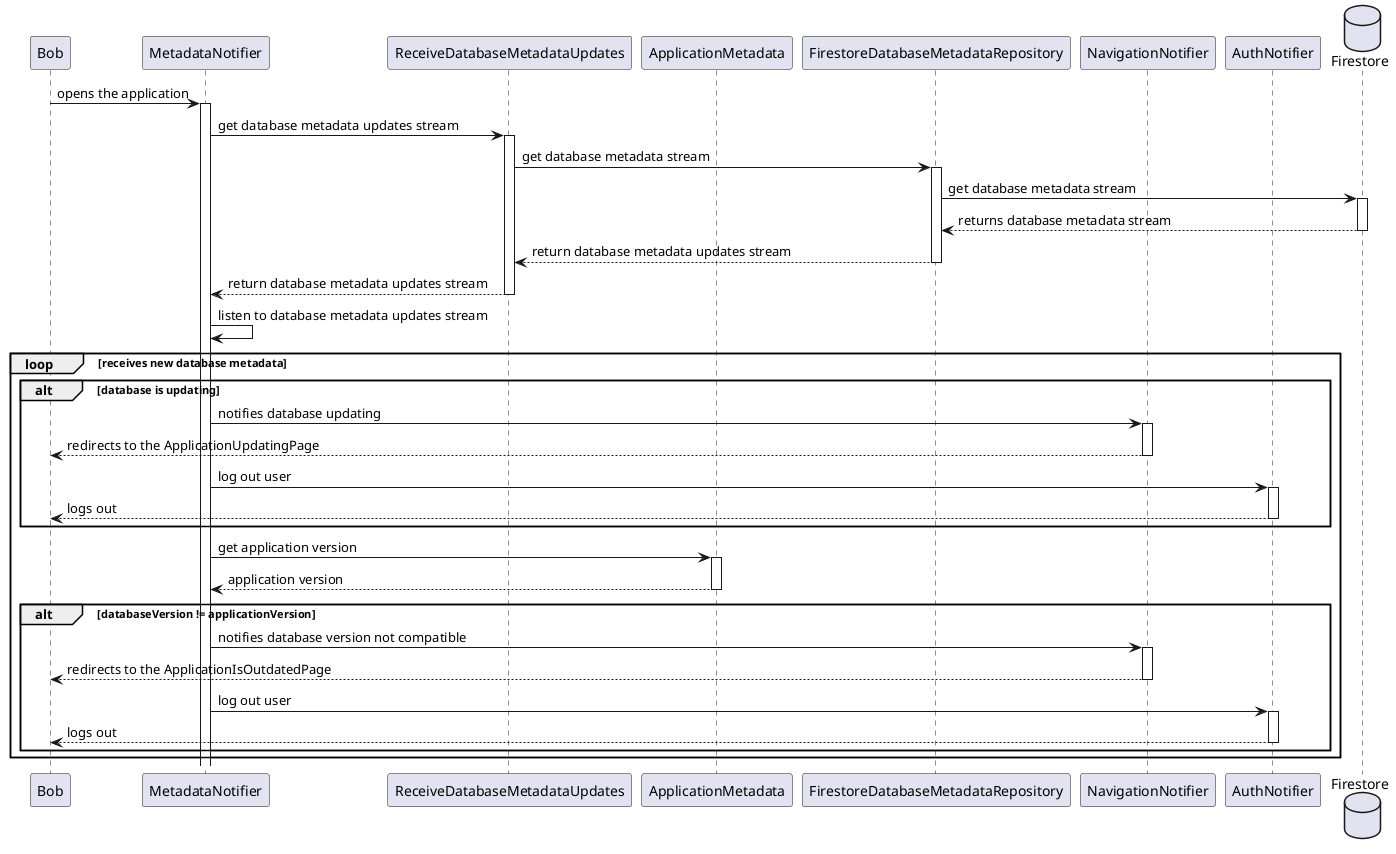 @startuml metadata_sequence_diagram


participant Bob

participant MetadataNotifier

participant ReceiveDatabaseMetadataUpdates

participant ApplicationMetadata

participant FirestoreDatabaseMetadataRepository

participant NavigationNotifier

participant AuthNotifier


database Firestore


Bob -> MetadataNotifier : opens the application
activate MetadataNotifier

MetadataNotifier -> ReceiveDatabaseMetadataUpdates : get database metadata updates stream
activate ReceiveDatabaseMetadataUpdates
ReceiveDatabaseMetadataUpdates -> FirestoreDatabaseMetadataRepository : get database metadata stream
activate FirestoreDatabaseMetadataRepository
FirestoreDatabaseMetadataRepository -> Firestore : get database metadata stream
activate Firestore
Firestore --> FirestoreDatabaseMetadataRepository : returns database metadata stream
deactivate Firestore
FirestoreDatabaseMetadataRepository --> ReceiveDatabaseMetadataUpdates : return database metadata updates stream
deactivate FirestoreDatabaseMetadataRepository
ReceiveDatabaseMetadataUpdates --> MetadataNotifier : return database metadata updates stream
deactivate ReceiveDatabaseMetadataUpdates

MetadataNotifier -> MetadataNotifier : listen to database metadata updates stream

loop receives new database metadata

    alt database is updating

        MetadataNotifier -> NavigationNotifier : notifies database updating
        activate NavigationNotifier
        NavigationNotifier --> Bob : redirects to the ApplicationUpdatingPage
        deactivate NavigationNotifier
        MetadataNotifier -> AuthNotifier : log out user
        activate AuthNotifier
        AuthNotifier --> Bob : logs out
        deactivate AuthNotifier


    end

    MetadataNotifier -> ApplicationMetadata : get application version
    activate ApplicationMetadata

    ApplicationMetadata --> MetadataNotifier : application version
    deactivate ApplicationMetadata


    alt databaseVersion != applicationVersion

        MetadataNotifier -> NavigationNotifier : notifies database version not compatible
        activate NavigationNotifier
        NavigationNotifier --> Bob : redirects to the ApplicationIsOutdatedPage
        deactivate NavigationNotifier
        MetadataNotifier -> AuthNotifier : log out user
        activate AuthNotifier
        AuthNotifier --> Bob : logs out
        deactivate AuthNotifier


    end

end


@enduml

